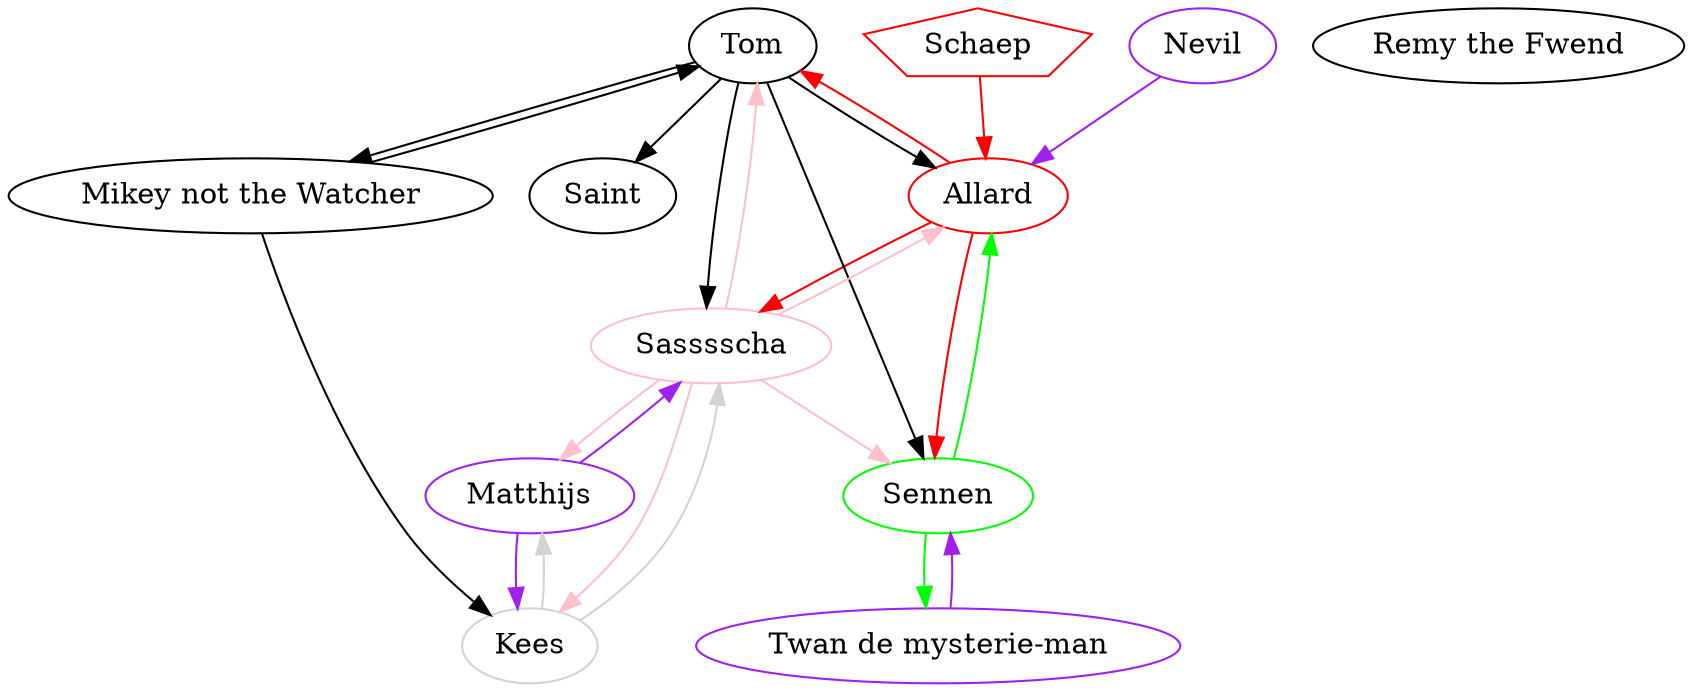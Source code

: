 digraph {
    Saint;

    Remy [label="Remy the Fwend"];

    subgraph Allard {
        edge [color=red];
        Allard [color=red];
        Allard->Tom;
        Allard->Sas;
        Allard->Sennen;
    }

    subgraph Tom {
        edge [color=black]; // 🤷, does absolutely nothing
        Tom;
        Tom->Allard;
        Tom->Saint;
        Tom->Sennen;
        Tom->Sas;
        Tom->Mikey
    }

    subgraph Sas {
        edge [color=pink];
        Sas [color=pink label="Sasssscha"];
        Sas->Allard;
        Sas->Tom;
        Sas->Sennen;
        Sas->Kees;
        Sas->Matthijs;
    }

    subgraph Kees {
        edge [color=lightgrey];
        Kees [color=lightgrey];
        Kees->Sas;
        Kees->Matthijs;
    }

    subgraph Matthijs {
        edge [color=purple];
        Matthijs [color=purple];
        Matthijs->Sas;
        Matthijs->Kees;
    }
    
    subgraph Mikey {
        Mikey [label="Mikey not the Watcher"];
        Mikey->Tom
        Mikey->Kees
    }
    
    subgraph Twan {
    edge [color=purple];
        Twan [color=purple];
        Twan [label="Twan de mysterie-man"];
        Twan->Sennen
    }
    
    subgraph Sheep {
        Sheep  [shape=polygon,sides=5];
    edge [color=red];
        Sheep [color=red];
        Sheep [label="Schaep"];
        Sheep->Allard;
    }

    subgraph Sennen {
    edge [color=green];
        Sennen [color=green];
        Sennen->Twan;
        Sennen->Allard;
    }
    
    subgraph Nevil {
    edge [color=Purple];
        Nevil [color=purple];
        Nevil->Allard;
    }
}
